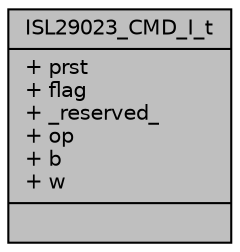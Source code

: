 digraph "ISL29023_CMD_I_t"
{
  edge [fontname="Helvetica",fontsize="10",labelfontname="Helvetica",labelfontsize="10"];
  node [fontname="Helvetica",fontsize="10",shape=record];
  Node1 [label="{ISL29023_CMD_I_t\n|+ prst\l+ flag\l+ _reserved_\l+ op\l+ b\l+ w\l|}",height=0.2,width=0.4,color="black", fillcolor="grey75", style="filled", fontcolor="black"];
}
